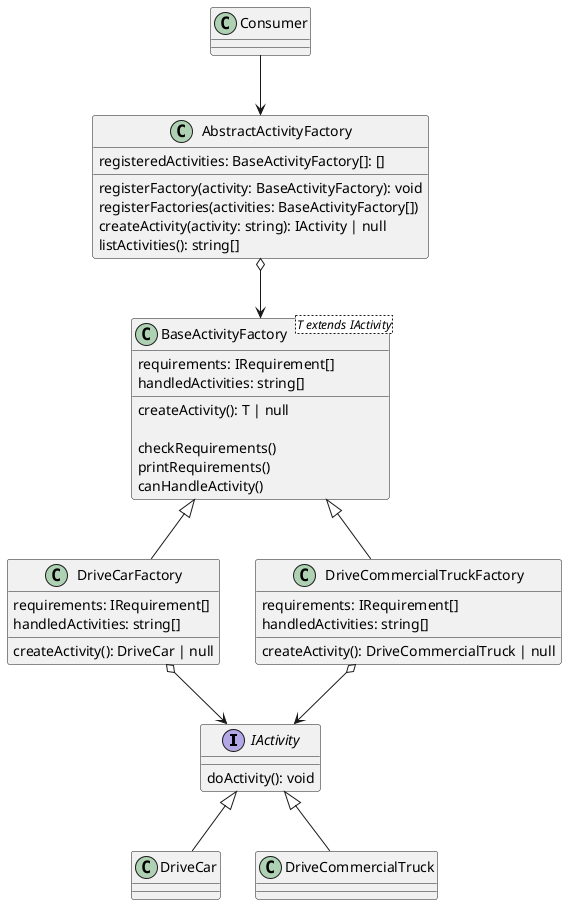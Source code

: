 @startuml

interface IActivity {
    doActivity(): void
}

class DriveCar extends IActivity {}
class DriveCommercialTruck extends IActivity {}

class BaseActivityFactory<T extends IActivity> {
  requirements: IRequirement[]
  handledActivities: string[]
  createActivity(): T | null

  checkRequirements()
  printRequirements()
  canHandleActivity()
}


class DriveCarFactory extends BaseActivityFactory {

    requirements: IRequirement[]
    handledActivities: string[]

    createActivity(): DriveCar | null
}

class DriveCommercialTruckFactory extends BaseActivityFactory {

    requirements: IRequirement[]
    handledActivities: string[]

    createActivity(): DriveCommercialTruck | null
}


class AbstractActivityFactory {    
  registeredActivities: BaseActivityFactory[]: []
  registerFactory(activity: BaseActivityFactory): void
  registerFactories(activities: BaseActivityFactory[])
  createActivity(activity: string): IActivity | null
  listActivities(): string[]
}

class Consumer {}

Consumer --> AbstractActivityFactory
DriveCarFactory o--> IActivity
DriveCommercialTruckFactory o--> IActivity
AbstractActivityFactory o--> BaseActivityFactory


@enduml